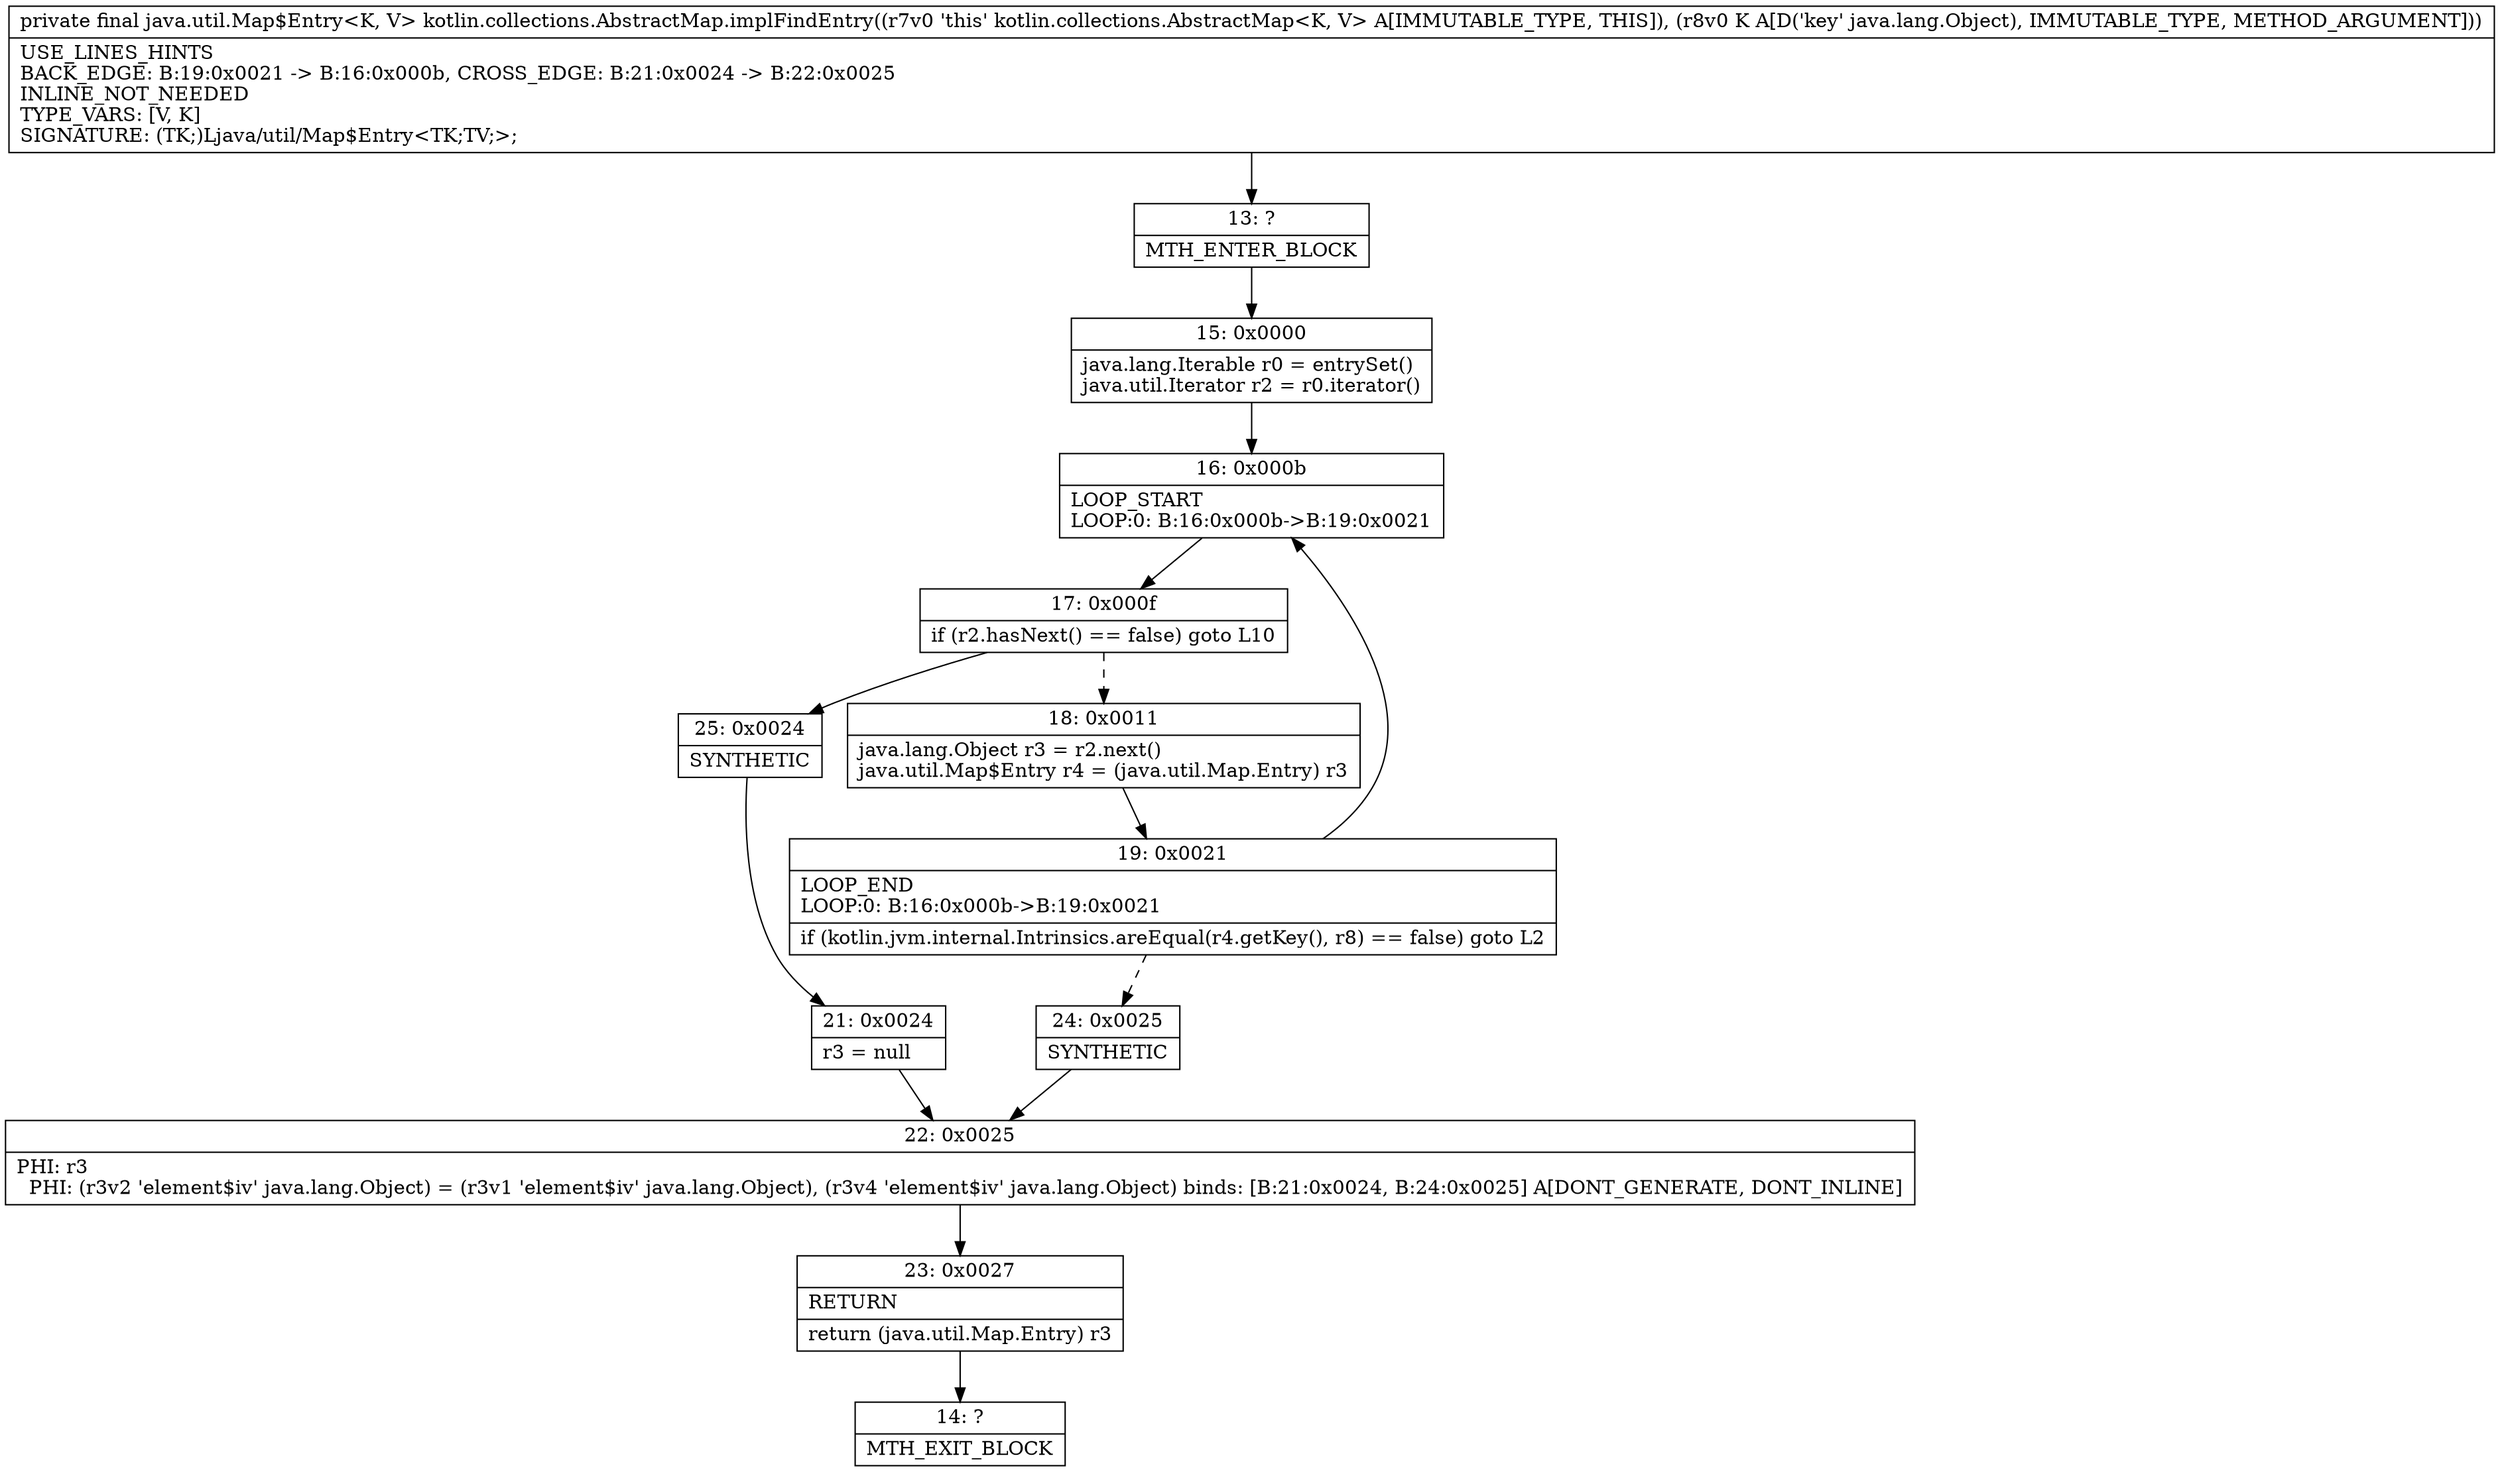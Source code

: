 digraph "CFG forkotlin.collections.AbstractMap.implFindEntry(Ljava\/lang\/Object;)Ljava\/util\/Map$Entry;" {
Node_13 [shape=record,label="{13\:\ ?|MTH_ENTER_BLOCK\l}"];
Node_15 [shape=record,label="{15\:\ 0x0000|java.lang.Iterable r0 = entrySet()\ljava.util.Iterator r2 = r0.iterator()\l}"];
Node_16 [shape=record,label="{16\:\ 0x000b|LOOP_START\lLOOP:0: B:16:0x000b\-\>B:19:0x0021\l}"];
Node_17 [shape=record,label="{17\:\ 0x000f|if (r2.hasNext() == false) goto L10\l}"];
Node_18 [shape=record,label="{18\:\ 0x0011|java.lang.Object r3 = r2.next()\ljava.util.Map$Entry r4 = (java.util.Map.Entry) r3\l}"];
Node_19 [shape=record,label="{19\:\ 0x0021|LOOP_END\lLOOP:0: B:16:0x000b\-\>B:19:0x0021\l|if (kotlin.jvm.internal.Intrinsics.areEqual(r4.getKey(), r8) == false) goto L2\l}"];
Node_24 [shape=record,label="{24\:\ 0x0025|SYNTHETIC\l}"];
Node_22 [shape=record,label="{22\:\ 0x0025|PHI: r3 \l  PHI: (r3v2 'element$iv' java.lang.Object) = (r3v1 'element$iv' java.lang.Object), (r3v4 'element$iv' java.lang.Object) binds: [B:21:0x0024, B:24:0x0025] A[DONT_GENERATE, DONT_INLINE]\l}"];
Node_23 [shape=record,label="{23\:\ 0x0027|RETURN\l|return (java.util.Map.Entry) r3\l}"];
Node_14 [shape=record,label="{14\:\ ?|MTH_EXIT_BLOCK\l}"];
Node_25 [shape=record,label="{25\:\ 0x0024|SYNTHETIC\l}"];
Node_21 [shape=record,label="{21\:\ 0x0024|r3 = null\l}"];
MethodNode[shape=record,label="{private final java.util.Map$Entry\<K, V\> kotlin.collections.AbstractMap.implFindEntry((r7v0 'this' kotlin.collections.AbstractMap\<K, V\> A[IMMUTABLE_TYPE, THIS]), (r8v0 K A[D('key' java.lang.Object), IMMUTABLE_TYPE, METHOD_ARGUMENT]))  | USE_LINES_HINTS\lBACK_EDGE: B:19:0x0021 \-\> B:16:0x000b, CROSS_EDGE: B:21:0x0024 \-\> B:22:0x0025\lINLINE_NOT_NEEDED\lTYPE_VARS: [V, K]\lSIGNATURE: (TK;)Ljava\/util\/Map$Entry\<TK;TV;\>;\l}"];
MethodNode -> Node_13;Node_13 -> Node_15;
Node_15 -> Node_16;
Node_16 -> Node_17;
Node_17 -> Node_18[style=dashed];
Node_17 -> Node_25;
Node_18 -> Node_19;
Node_19 -> Node_16;
Node_19 -> Node_24[style=dashed];
Node_24 -> Node_22;
Node_22 -> Node_23;
Node_23 -> Node_14;
Node_25 -> Node_21;
Node_21 -> Node_22;
}

